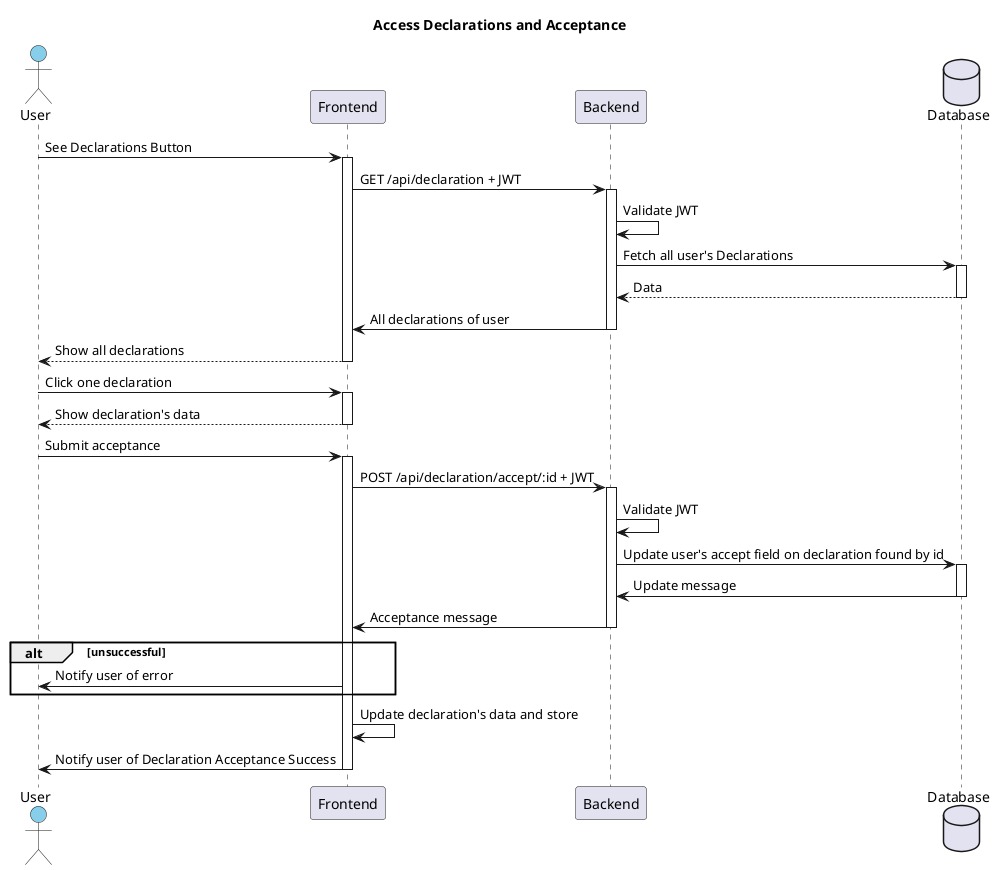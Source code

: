@startuml user_access_declarations

title Access Declarations and Acceptance 

actor User #SkyBlue
participant Frontend
participant Backend
database Database

User -> Frontend ++: See Declarations Button

Frontend -> Backend ++: GET /api/declaration + JWT
Backend -> Backend: Validate JWT

Backend -> Database ++: Fetch all user's Declarations
Database --> Backend --: Data

Backend -> Frontend --: All declarations of user

Frontend --> User --: Show all declarations

User -> Frontend ++: Click one declaration
Frontend --> User --: Show declaration's data

User -> Frontend ++: Submit acceptance

Frontend -> Backend ++: POST /api/declaration/accept/:id + JWT
Backend -> Backend: Validate JWT

Backend -> Database ++: Update user's accept field on declaration found by id
Database -> Backend --: Update message

Backend -> Frontend --: Acceptance message

alt unsuccessful
	Frontend -> User: Notify user of error
end

Frontend -> Frontend: Update declaration's data and store
Frontend -> User --: Notify user of Declaration Acceptance Success



@enduml